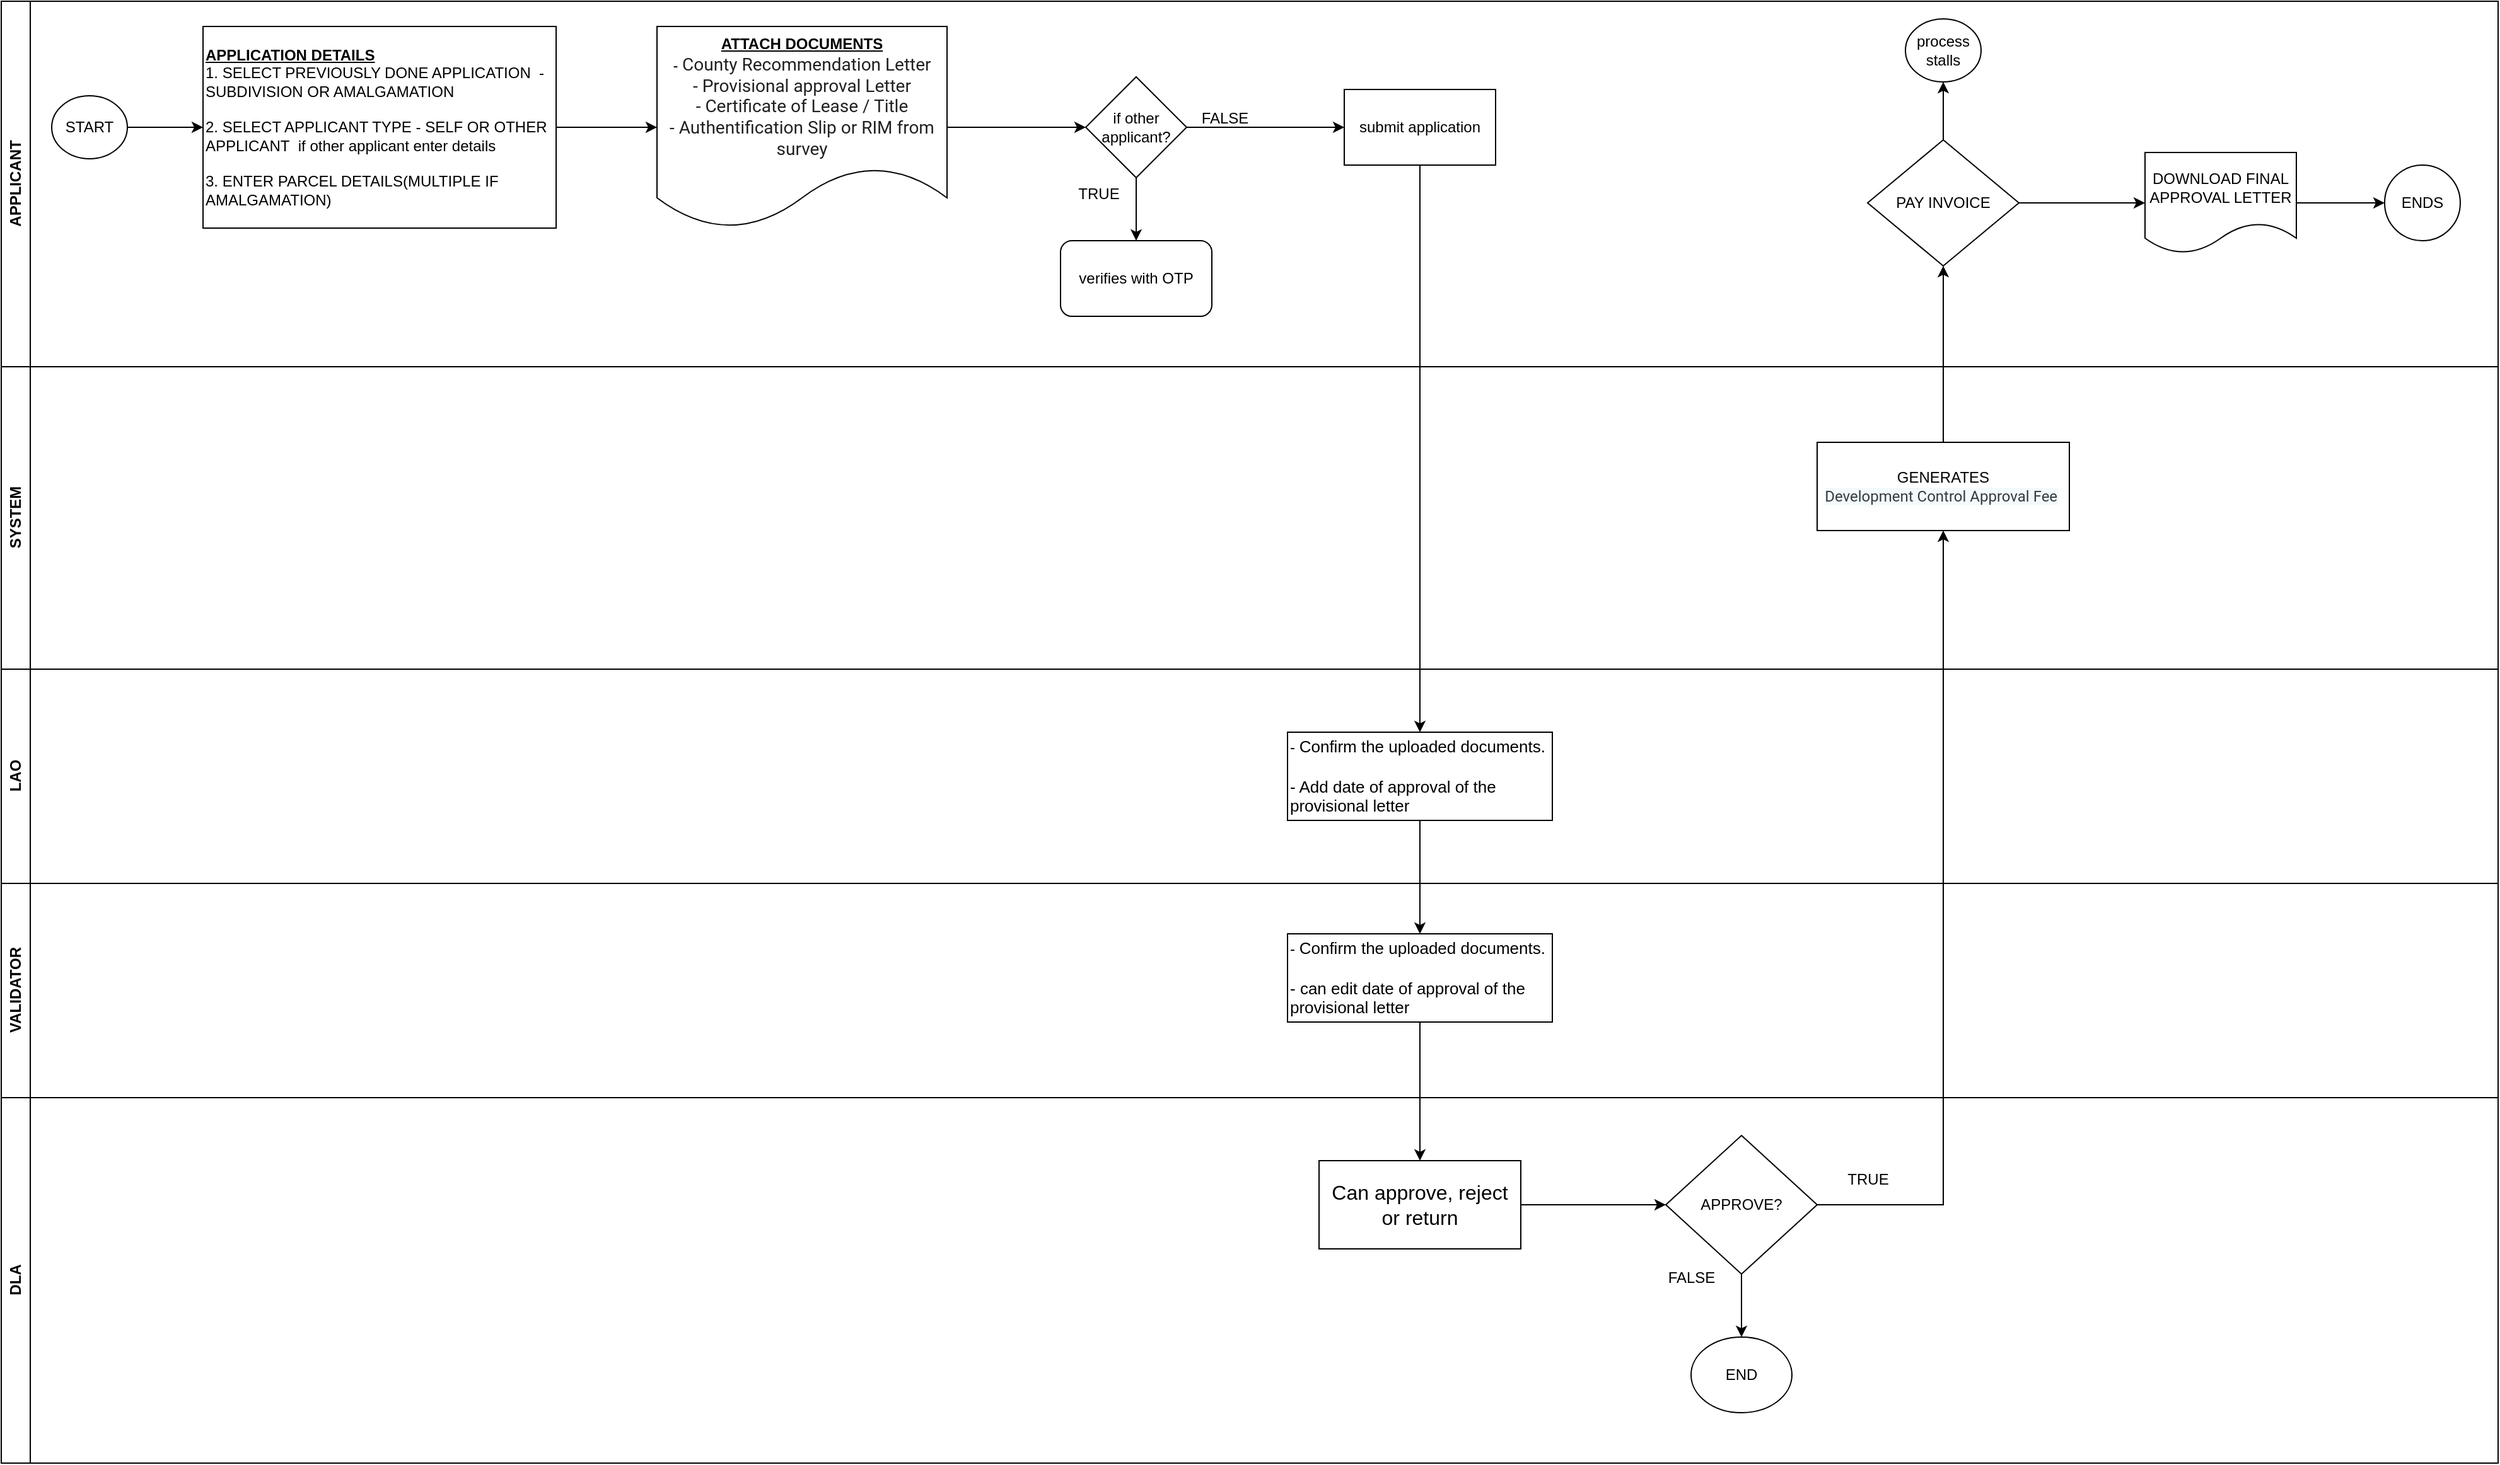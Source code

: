 <mxfile version="24.7.16">
  <diagram name="Page-1" id="L_Qc2I1fWt6ltQ8IqL6t">
    <mxGraphModel dx="1434" dy="738" grid="1" gridSize="10" guides="1" tooltips="1" connect="1" arrows="1" fold="1" page="1" pageScale="1" pageWidth="850" pageHeight="1100" math="0" shadow="0">
      <root>
        <mxCell id="0" />
        <mxCell id="1" parent="0" />
        <mxCell id="k2ySOzCuEyq3S8-OnmBl-1" value="APPLICANT" style="swimlane;horizontal=0;whiteSpace=wrap;html=1;" vertex="1" parent="1">
          <mxGeometry x="50" y="60" width="1980" height="290" as="geometry" />
        </mxCell>
        <mxCell id="k2ySOzCuEyq3S8-OnmBl-10" value="" style="edgeStyle=orthogonalEdgeStyle;rounded=0;orthogonalLoop=1;jettySize=auto;html=1;" edge="1" parent="k2ySOzCuEyq3S8-OnmBl-1" source="k2ySOzCuEyq3S8-OnmBl-3" target="k2ySOzCuEyq3S8-OnmBl-4">
          <mxGeometry relative="1" as="geometry" />
        </mxCell>
        <mxCell id="k2ySOzCuEyq3S8-OnmBl-3" value="START" style="ellipse;whiteSpace=wrap;html=1;" vertex="1" parent="k2ySOzCuEyq3S8-OnmBl-1">
          <mxGeometry x="40" y="75" width="60" height="50" as="geometry" />
        </mxCell>
        <mxCell id="k2ySOzCuEyq3S8-OnmBl-11" value="" style="edgeStyle=orthogonalEdgeStyle;rounded=0;orthogonalLoop=1;jettySize=auto;html=1;" edge="1" parent="k2ySOzCuEyq3S8-OnmBl-1" source="k2ySOzCuEyq3S8-OnmBl-4" target="k2ySOzCuEyq3S8-OnmBl-6">
          <mxGeometry relative="1" as="geometry" />
        </mxCell>
        <mxCell id="k2ySOzCuEyq3S8-OnmBl-4" value="&lt;b&gt;&lt;u&gt;APPLICATION DETAILS&lt;/u&gt;&lt;/b&gt;&lt;div&gt;1. SELECT PREVIOUSLY DONE APPLICATION&amp;nbsp; - SUBDIVISION OR AMALGAMATION&lt;/div&gt;&lt;div&gt;&lt;br&gt;&lt;/div&gt;&lt;div&gt;2. SELECT APPLICANT TYPE - SELF OR OTHER APPLICANT&amp;nbsp;&amp;nbsp;&lt;span style=&quot;background-color: initial;&quot;&gt;if other applicant enter details&lt;/span&gt;&lt;/div&gt;&lt;div&gt;&lt;span style=&quot;background-color: initial;&quot;&gt;&lt;br&gt;&lt;/span&gt;&lt;/div&gt;&lt;div&gt;3. ENTER PARCEL DETAILS(MULTIPLE IF AMALGAMATION)&lt;/div&gt;" style="whiteSpace=wrap;html=1;align=left;" vertex="1" parent="k2ySOzCuEyq3S8-OnmBl-1">
          <mxGeometry x="160" y="20" width="280" height="160" as="geometry" />
        </mxCell>
        <mxCell id="k2ySOzCuEyq3S8-OnmBl-12" value="" style="edgeStyle=orthogonalEdgeStyle;rounded=0;orthogonalLoop=1;jettySize=auto;html=1;" edge="1" parent="k2ySOzCuEyq3S8-OnmBl-1" source="k2ySOzCuEyq3S8-OnmBl-6" target="k2ySOzCuEyq3S8-OnmBl-7">
          <mxGeometry relative="1" as="geometry" />
        </mxCell>
        <mxCell id="k2ySOzCuEyq3S8-OnmBl-6" value="&lt;b&gt;&lt;u&gt;ATTACH DOCUMENTS&lt;/u&gt;&lt;/b&gt;&lt;div&gt;-&amp;nbsp;&lt;span style=&quot;background-color: rgb(255, 255, 255); color: rgba(0, 0, 0, 0.87); font-family: Roboto, &amp;quot;Helvetica Neue&amp;quot;, sans-serif; font-size: 14px; text-align: start;&quot;&gt;County Recommendation Letter&lt;/span&gt;&lt;/div&gt;&lt;div&gt;&lt;span style=&quot;background-color: rgb(255, 255, 255); color: rgba(0, 0, 0, 0.87); font-family: Roboto, &amp;quot;Helvetica Neue&amp;quot;, sans-serif; font-size: 14px; text-align: start;&quot;&gt;-&amp;nbsp;&lt;/span&gt;&lt;span style=&quot;background-color: rgb(255, 255, 255); color: rgba(0, 0, 0, 0.87); font-family: Roboto, &amp;quot;Helvetica Neue&amp;quot;, sans-serif; font-size: 14px; text-align: start;&quot;&gt;Provisional approval Letter&lt;/span&gt;&lt;/div&gt;&lt;div&gt;&lt;span style=&quot;background-color: rgb(255, 255, 255); color: rgba(0, 0, 0, 0.87); font-family: Roboto, &amp;quot;Helvetica Neue&amp;quot;, sans-serif; font-size: 14px; text-align: start;&quot;&gt;-&amp;nbsp;&lt;/span&gt;&lt;span style=&quot;background-color: rgb(255, 255, 255); color: rgba(0, 0, 0, 0.87); font-family: Roboto, &amp;quot;Helvetica Neue&amp;quot;, sans-serif; font-size: 14px; text-align: start;&quot;&gt;Certificate of Lease / Title&lt;/span&gt;&lt;/div&gt;&lt;div&gt;&lt;span style=&quot;background-color: rgb(255, 255, 255); color: rgba(0, 0, 0, 0.87); font-family: Roboto, &amp;quot;Helvetica Neue&amp;quot;, sans-serif; font-size: 14px; text-align: start;&quot;&gt;-&amp;nbsp;&lt;/span&gt;&lt;span style=&quot;background-color: rgb(255, 255, 255); color: rgba(0, 0, 0, 0.87); font-family: Roboto, &amp;quot;Helvetica Neue&amp;quot;, sans-serif; font-size: 14px; text-align: start;&quot;&gt;Authentification Slip or RIM from survey&lt;/span&gt;&lt;/div&gt;" style="shape=document;whiteSpace=wrap;html=1;boundedLbl=1;" vertex="1" parent="k2ySOzCuEyq3S8-OnmBl-1">
          <mxGeometry x="520" y="20" width="230" height="160" as="geometry" />
        </mxCell>
        <mxCell id="k2ySOzCuEyq3S8-OnmBl-8" value="submit application" style="whiteSpace=wrap;html=1;" vertex="1" parent="k2ySOzCuEyq3S8-OnmBl-1">
          <mxGeometry x="1065" y="70" width="120" height="60" as="geometry" />
        </mxCell>
        <mxCell id="k2ySOzCuEyq3S8-OnmBl-9" value="verifies with OTP" style="rounded=1;whiteSpace=wrap;html=1;" vertex="1" parent="k2ySOzCuEyq3S8-OnmBl-1">
          <mxGeometry x="840" y="190" width="120" height="60" as="geometry" />
        </mxCell>
        <mxCell id="k2ySOzCuEyq3S8-OnmBl-13" style="edgeStyle=orthogonalEdgeStyle;rounded=0;orthogonalLoop=1;jettySize=auto;html=1;entryX=0;entryY=0.5;entryDx=0;entryDy=0;" edge="1" parent="k2ySOzCuEyq3S8-OnmBl-1" source="k2ySOzCuEyq3S8-OnmBl-7" target="k2ySOzCuEyq3S8-OnmBl-8">
          <mxGeometry relative="1" as="geometry" />
        </mxCell>
        <mxCell id="k2ySOzCuEyq3S8-OnmBl-14" value="" style="edgeStyle=orthogonalEdgeStyle;rounded=0;orthogonalLoop=1;jettySize=auto;html=1;" edge="1" parent="k2ySOzCuEyq3S8-OnmBl-1" source="k2ySOzCuEyq3S8-OnmBl-7" target="k2ySOzCuEyq3S8-OnmBl-9">
          <mxGeometry relative="1" as="geometry" />
        </mxCell>
        <mxCell id="k2ySOzCuEyq3S8-OnmBl-7" value="if other applicant?" style="rhombus;whiteSpace=wrap;html=1;" vertex="1" parent="k2ySOzCuEyq3S8-OnmBl-1">
          <mxGeometry x="860" y="60" width="80" height="80" as="geometry" />
        </mxCell>
        <mxCell id="k2ySOzCuEyq3S8-OnmBl-40" value="" style="edgeStyle=orthogonalEdgeStyle;rounded=0;orthogonalLoop=1;jettySize=auto;html=1;" edge="1" parent="k2ySOzCuEyq3S8-OnmBl-1" source="k2ySOzCuEyq3S8-OnmBl-36" target="k2ySOzCuEyq3S8-OnmBl-37">
          <mxGeometry relative="1" as="geometry" />
        </mxCell>
        <mxCell id="k2ySOzCuEyq3S8-OnmBl-41" value="" style="edgeStyle=orthogonalEdgeStyle;rounded=0;orthogonalLoop=1;jettySize=auto;html=1;" edge="1" parent="k2ySOzCuEyq3S8-OnmBl-1" source="k2ySOzCuEyq3S8-OnmBl-36" target="k2ySOzCuEyq3S8-OnmBl-38">
          <mxGeometry relative="1" as="geometry" />
        </mxCell>
        <mxCell id="k2ySOzCuEyq3S8-OnmBl-36" value="PAY INVOICE" style="rhombus;whiteSpace=wrap;html=1;" vertex="1" parent="k2ySOzCuEyq3S8-OnmBl-1">
          <mxGeometry x="1480" y="110" width="120" height="100" as="geometry" />
        </mxCell>
        <mxCell id="k2ySOzCuEyq3S8-OnmBl-37" value="process stalls" style="ellipse;whiteSpace=wrap;html=1;" vertex="1" parent="k2ySOzCuEyq3S8-OnmBl-1">
          <mxGeometry x="1510" y="14" width="60" height="50" as="geometry" />
        </mxCell>
        <mxCell id="k2ySOzCuEyq3S8-OnmBl-43" value="" style="edgeStyle=orthogonalEdgeStyle;rounded=0;orthogonalLoop=1;jettySize=auto;html=1;" edge="1" parent="k2ySOzCuEyq3S8-OnmBl-1" source="k2ySOzCuEyq3S8-OnmBl-38" target="k2ySOzCuEyq3S8-OnmBl-42">
          <mxGeometry relative="1" as="geometry" />
        </mxCell>
        <mxCell id="k2ySOzCuEyq3S8-OnmBl-38" value="DOWNLOAD FINAL APPROVAL LETTER" style="shape=document;whiteSpace=wrap;html=1;boundedLbl=1;" vertex="1" parent="k2ySOzCuEyq3S8-OnmBl-1">
          <mxGeometry x="1700" y="120" width="120" height="80" as="geometry" />
        </mxCell>
        <mxCell id="k2ySOzCuEyq3S8-OnmBl-42" value="ENDS" style="ellipse;whiteSpace=wrap;html=1;" vertex="1" parent="k2ySOzCuEyq3S8-OnmBl-1">
          <mxGeometry x="1890" y="130" width="60" height="60" as="geometry" />
        </mxCell>
        <mxCell id="k2ySOzCuEyq3S8-OnmBl-2" value="SYSTEM" style="swimlane;horizontal=0;whiteSpace=wrap;html=1;" vertex="1" parent="1">
          <mxGeometry x="50" y="350" width="1980" height="240" as="geometry" />
        </mxCell>
        <mxCell id="k2ySOzCuEyq3S8-OnmBl-35" value="GENERATES&lt;br&gt;&lt;div&gt;&lt;span style=&quot;background-color: rgb(243, 250, 252); color: rgb(52, 58, 64); font-family: Roboto, &amp;quot;Helvetica Neue&amp;quot;, sans-serif; text-wrap: nowrap;&quot;&gt;Development Control&amp;nbsp;&lt;/span&gt;&lt;span style=&quot;text-wrap: nowrap; background-color: rgb(243, 250, 252); color: rgb(52, 58, 64); font-family: Roboto, &amp;quot;Helvetica Neue&amp;quot;, sans-serif;&quot;&gt;Approval Fee&lt;/span&gt;&lt;span style=&quot;background-color: initial;&quot;&gt;&amp;nbsp;&lt;/span&gt;&lt;/div&gt;" style="whiteSpace=wrap;html=1;" vertex="1" parent="k2ySOzCuEyq3S8-OnmBl-2">
          <mxGeometry x="1440" y="60" width="200" height="70" as="geometry" />
        </mxCell>
        <mxCell id="k2ySOzCuEyq3S8-OnmBl-15" value="FALSE" style="text;html=1;align=center;verticalAlign=middle;resizable=0;points=[];autosize=1;strokeColor=none;fillColor=none;" vertex="1" parent="1">
          <mxGeometry x="990" y="138" width="60" height="30" as="geometry" />
        </mxCell>
        <mxCell id="k2ySOzCuEyq3S8-OnmBl-16" value="TRUE" style="text;html=1;align=center;verticalAlign=middle;resizable=0;points=[];autosize=1;strokeColor=none;fillColor=none;" vertex="1" parent="1">
          <mxGeometry x="890" y="198" width="60" height="30" as="geometry" />
        </mxCell>
        <mxCell id="k2ySOzCuEyq3S8-OnmBl-17" value="LAO" style="swimlane;horizontal=0;whiteSpace=wrap;html=1;" vertex="1" parent="1">
          <mxGeometry x="50" y="590" width="1980" height="170" as="geometry" />
        </mxCell>
        <mxCell id="k2ySOzCuEyq3S8-OnmBl-18" value="-&amp;nbsp;&lt;span style=&quot;background-color: initial; font-size: 13px;&quot;&gt;Confirm the uploaded documents.&lt;/span&gt;&lt;div&gt;&lt;span style=&quot;font-size: 13px;&quot;&gt;&lt;br&gt;&lt;/span&gt;&lt;div style=&quot;font-size: 13px;&quot;&gt;&lt;span style=&quot;background-color: initial;&quot;&gt;- Add date of approval of the provisional letter&lt;/span&gt;&lt;/div&gt;&lt;/div&gt;" style="whiteSpace=wrap;html=1;align=left;" vertex="1" parent="k2ySOzCuEyq3S8-OnmBl-17">
          <mxGeometry x="1020" y="50" width="210" height="70" as="geometry" />
        </mxCell>
        <mxCell id="k2ySOzCuEyq3S8-OnmBl-19" style="edgeStyle=orthogonalEdgeStyle;rounded=0;orthogonalLoop=1;jettySize=auto;html=1;entryX=0.5;entryY=0;entryDx=0;entryDy=0;" edge="1" parent="1" source="k2ySOzCuEyq3S8-OnmBl-8" target="k2ySOzCuEyq3S8-OnmBl-18">
          <mxGeometry relative="1" as="geometry" />
        </mxCell>
        <mxCell id="k2ySOzCuEyq3S8-OnmBl-21" value="VALIDATOR" style="swimlane;horizontal=0;whiteSpace=wrap;html=1;" vertex="1" parent="1">
          <mxGeometry x="50" y="760" width="1980" height="170" as="geometry" />
        </mxCell>
        <mxCell id="k2ySOzCuEyq3S8-OnmBl-22" value="-&amp;nbsp;&lt;span style=&quot;background-color: initial; font-size: 13px;&quot;&gt;Confirm the uploaded documents.&lt;/span&gt;&lt;div&gt;&lt;span style=&quot;font-size: 13px;&quot;&gt;&lt;br&gt;&lt;/span&gt;&lt;div style=&quot;font-size: 13px;&quot;&gt;&lt;span style=&quot;background-color: initial;&quot;&gt;- can edit date of approval of the provisional letter&lt;/span&gt;&lt;/div&gt;&lt;/div&gt;" style="whiteSpace=wrap;html=1;align=left;" vertex="1" parent="k2ySOzCuEyq3S8-OnmBl-21">
          <mxGeometry x="1020" y="40" width="210" height="70" as="geometry" />
        </mxCell>
        <mxCell id="k2ySOzCuEyq3S8-OnmBl-23" value="DLA" style="swimlane;horizontal=0;whiteSpace=wrap;html=1;" vertex="1" parent="1">
          <mxGeometry x="50" y="930" width="1980" height="290" as="geometry" />
        </mxCell>
        <mxCell id="k2ySOzCuEyq3S8-OnmBl-24" value="&lt;span style=&quot;font-size: 16px;&quot;&gt;Can approve, reject or return&lt;/span&gt;" style="whiteSpace=wrap;html=1;" vertex="1" parent="k2ySOzCuEyq3S8-OnmBl-23">
          <mxGeometry x="1045" y="50" width="160" height="70" as="geometry" />
        </mxCell>
        <mxCell id="k2ySOzCuEyq3S8-OnmBl-31" value="TRUE" style="text;html=1;align=center;verticalAlign=middle;resizable=0;points=[];autosize=1;strokeColor=none;fillColor=none;" vertex="1" parent="k2ySOzCuEyq3S8-OnmBl-23">
          <mxGeometry x="1450" y="50" width="60" height="30" as="geometry" />
        </mxCell>
        <mxCell id="k2ySOzCuEyq3S8-OnmBl-25" value="" style="edgeStyle=orthogonalEdgeStyle;rounded=0;orthogonalLoop=1;jettySize=auto;html=1;" edge="1" parent="1" source="k2ySOzCuEyq3S8-OnmBl-18" target="k2ySOzCuEyq3S8-OnmBl-22">
          <mxGeometry relative="1" as="geometry" />
        </mxCell>
        <mxCell id="k2ySOzCuEyq3S8-OnmBl-26" value="" style="edgeStyle=orthogonalEdgeStyle;rounded=0;orthogonalLoop=1;jettySize=auto;html=1;" edge="1" parent="1" source="k2ySOzCuEyq3S8-OnmBl-22" target="k2ySOzCuEyq3S8-OnmBl-24">
          <mxGeometry relative="1" as="geometry" />
        </mxCell>
        <mxCell id="k2ySOzCuEyq3S8-OnmBl-30" value="" style="edgeStyle=orthogonalEdgeStyle;rounded=0;orthogonalLoop=1;jettySize=auto;html=1;" edge="1" parent="1" source="k2ySOzCuEyq3S8-OnmBl-27" target="k2ySOzCuEyq3S8-OnmBl-29">
          <mxGeometry relative="1" as="geometry" />
        </mxCell>
        <mxCell id="k2ySOzCuEyq3S8-OnmBl-34" style="edgeStyle=orthogonalEdgeStyle;rounded=0;orthogonalLoop=1;jettySize=auto;html=1;entryX=0.5;entryY=1;entryDx=0;entryDy=0;exitX=1;exitY=0.5;exitDx=0;exitDy=0;" edge="1" parent="1" source="k2ySOzCuEyq3S8-OnmBl-27" target="k2ySOzCuEyq3S8-OnmBl-35">
          <mxGeometry relative="1" as="geometry">
            <mxPoint x="1570" y="510" as="targetPoint" />
          </mxGeometry>
        </mxCell>
        <mxCell id="k2ySOzCuEyq3S8-OnmBl-27" value="APPROVE?" style="rhombus;whiteSpace=wrap;html=1;" vertex="1" parent="1">
          <mxGeometry x="1370" y="960" width="120" height="110" as="geometry" />
        </mxCell>
        <mxCell id="k2ySOzCuEyq3S8-OnmBl-29" value="END" style="ellipse;whiteSpace=wrap;html=1;" vertex="1" parent="1">
          <mxGeometry x="1390" y="1120" width="80" height="60" as="geometry" />
        </mxCell>
        <mxCell id="k2ySOzCuEyq3S8-OnmBl-32" value="FALSE" style="text;html=1;align=center;verticalAlign=middle;resizable=0;points=[];autosize=1;strokeColor=none;fillColor=none;" vertex="1" parent="1">
          <mxGeometry x="1360" y="1058" width="60" height="30" as="geometry" />
        </mxCell>
        <mxCell id="k2ySOzCuEyq3S8-OnmBl-33" value="" style="edgeStyle=orthogonalEdgeStyle;rounded=0;orthogonalLoop=1;jettySize=auto;html=1;" edge="1" parent="1" source="k2ySOzCuEyq3S8-OnmBl-24" target="k2ySOzCuEyq3S8-OnmBl-27">
          <mxGeometry relative="1" as="geometry" />
        </mxCell>
        <mxCell id="k2ySOzCuEyq3S8-OnmBl-39" style="edgeStyle=orthogonalEdgeStyle;rounded=0;orthogonalLoop=1;jettySize=auto;html=1;entryX=0.5;entryY=1;entryDx=0;entryDy=0;" edge="1" parent="1" source="k2ySOzCuEyq3S8-OnmBl-35" target="k2ySOzCuEyq3S8-OnmBl-36">
          <mxGeometry relative="1" as="geometry" />
        </mxCell>
      </root>
    </mxGraphModel>
  </diagram>
</mxfile>
